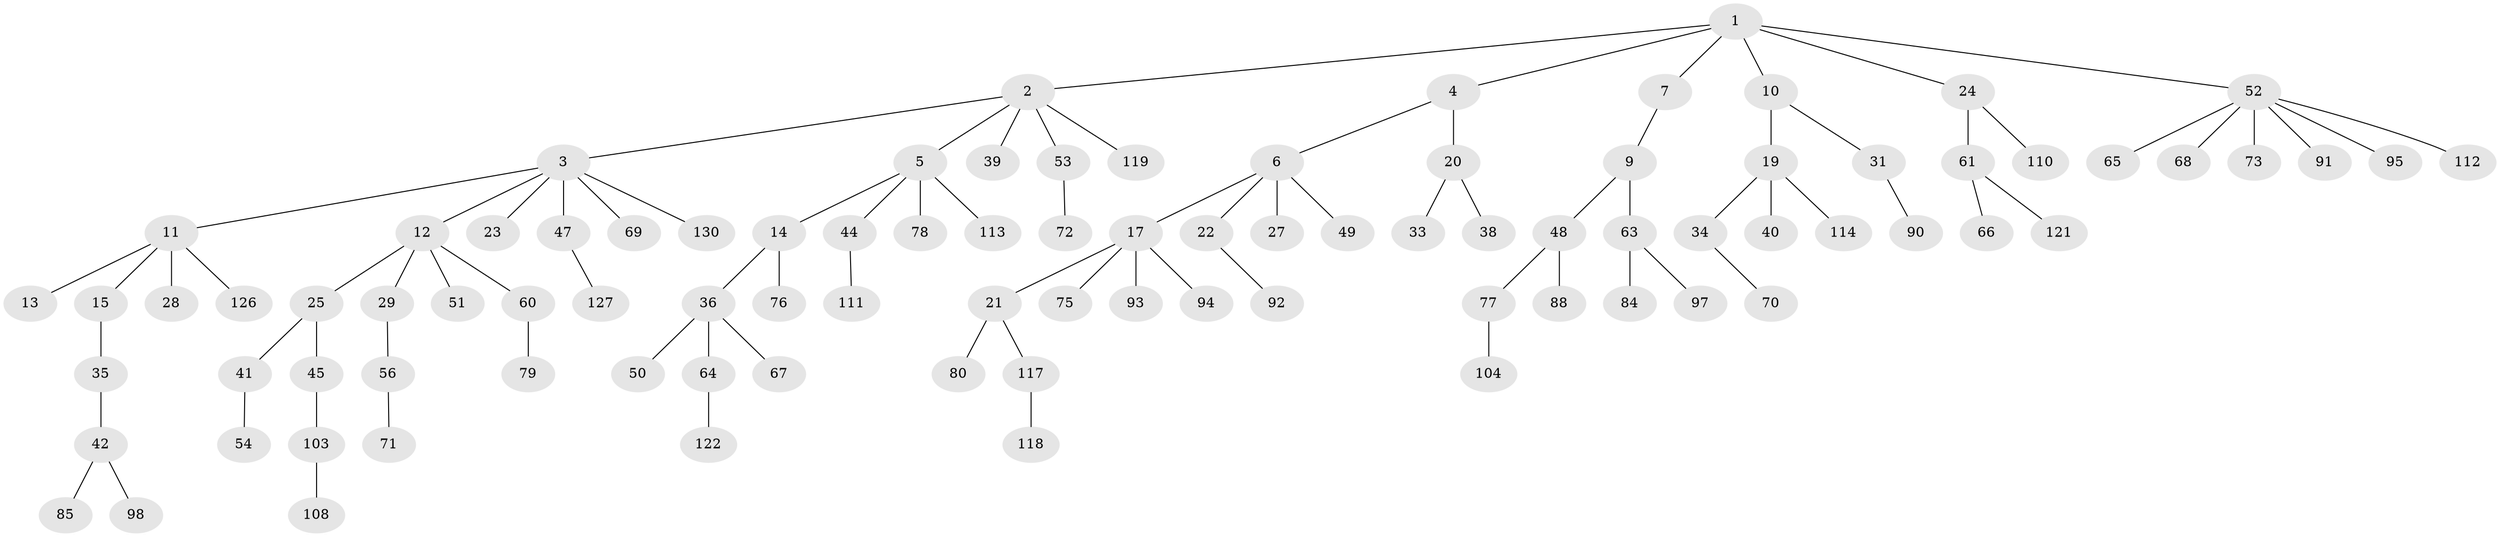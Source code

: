 // original degree distribution, {7: 0.007633587786259542, 6: 0.03816793893129771, 5: 0.03816793893129771, 3: 0.1297709923664122, 4: 0.030534351145038167, 2: 0.24427480916030533, 1: 0.5114503816793893}
// Generated by graph-tools (version 1.1) at 2025/42/03/06/25 10:42:04]
// undirected, 92 vertices, 91 edges
graph export_dot {
graph [start="1"]
  node [color=gray90,style=filled];
  1 [super="+26"];
  2 [super="+18"];
  3 [super="+8"];
  4;
  5 [super="+30"];
  6 [super="+96"];
  7 [super="+120"];
  9 [super="+37"];
  10 [super="+16"];
  11 [super="+124"];
  12 [super="+101"];
  13;
  14;
  15;
  17 [super="+43"];
  19 [super="+32"];
  20 [super="+83"];
  21 [super="+74"];
  22;
  23 [super="+62"];
  24 [super="+99"];
  25;
  27 [super="+115"];
  28;
  29 [super="+46"];
  31 [super="+125"];
  33;
  34 [super="+123"];
  35 [super="+87"];
  36 [super="+58"];
  38;
  39 [super="+57"];
  40;
  41;
  42 [super="+81"];
  44;
  45 [super="+59"];
  47;
  48 [super="+55"];
  49 [super="+86"];
  50;
  51;
  52 [super="+82"];
  53;
  54;
  56;
  60 [super="+128"];
  61 [super="+107"];
  63;
  64;
  65;
  66 [super="+131"];
  67 [super="+89"];
  68;
  69;
  70;
  71;
  72 [super="+100"];
  73;
  75 [super="+109"];
  76;
  77 [super="+105"];
  78;
  79;
  80;
  84;
  85;
  88;
  90;
  91 [super="+116"];
  92;
  93;
  94 [super="+102"];
  95;
  97 [super="+106"];
  98;
  103 [super="+129"];
  104;
  108;
  110;
  111;
  112;
  113;
  114;
  117;
  118;
  119;
  121;
  122;
  126;
  127;
  130;
  1 -- 2;
  1 -- 4;
  1 -- 7;
  1 -- 10;
  1 -- 24;
  1 -- 52;
  2 -- 3;
  2 -- 5;
  2 -- 39;
  2 -- 53;
  2 -- 119;
  3 -- 11;
  3 -- 47;
  3 -- 130;
  3 -- 12;
  3 -- 69;
  3 -- 23;
  4 -- 6;
  4 -- 20;
  5 -- 14;
  5 -- 44;
  5 -- 78;
  5 -- 113;
  6 -- 17;
  6 -- 22;
  6 -- 27;
  6 -- 49;
  7 -- 9;
  9 -- 48;
  9 -- 63;
  10 -- 19;
  10 -- 31;
  11 -- 13;
  11 -- 15;
  11 -- 28;
  11 -- 126;
  12 -- 25;
  12 -- 29;
  12 -- 51;
  12 -- 60;
  14 -- 36;
  14 -- 76;
  15 -- 35;
  17 -- 21;
  17 -- 75;
  17 -- 94;
  17 -- 93;
  19 -- 34;
  19 -- 40;
  19 -- 114;
  20 -- 33;
  20 -- 38;
  21 -- 80;
  21 -- 117;
  22 -- 92;
  24 -- 61;
  24 -- 110;
  25 -- 41;
  25 -- 45;
  29 -- 56;
  31 -- 90;
  34 -- 70;
  35 -- 42;
  36 -- 50;
  36 -- 64;
  36 -- 67;
  41 -- 54;
  42 -- 98;
  42 -- 85;
  44 -- 111;
  45 -- 103;
  47 -- 127;
  48 -- 88;
  48 -- 77;
  52 -- 65;
  52 -- 68;
  52 -- 73;
  52 -- 95;
  52 -- 112;
  52 -- 91;
  53 -- 72;
  56 -- 71;
  60 -- 79;
  61 -- 66;
  61 -- 121;
  63 -- 84;
  63 -- 97;
  64 -- 122;
  77 -- 104;
  103 -- 108;
  117 -- 118;
}
